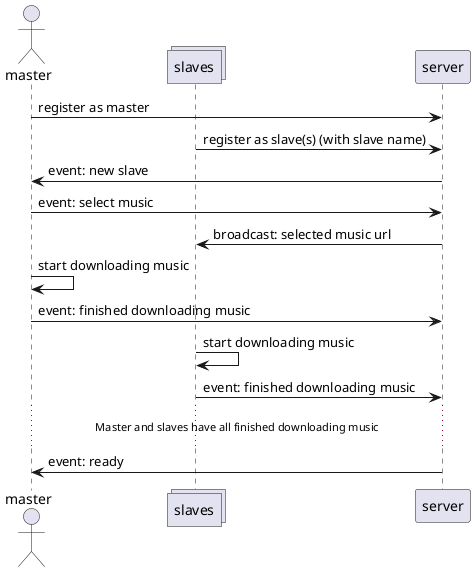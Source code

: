 @startuml sequence.svg
actor master
collections slaves

master -> server : register as master
slaves -> server : register as slave(s) (with slave name)
server -> master : event: new slave 
master -> server : event: select music
server -> slaves : broadcast: selected music url
master -> master : start downloading music
master -> server : event: finished downloading music
slaves -> slaves : start downloading music
slaves -> server : event: finished downloading music
... Master and slaves have all finished downloading music ...
server -> master : event: ready
@enduml
